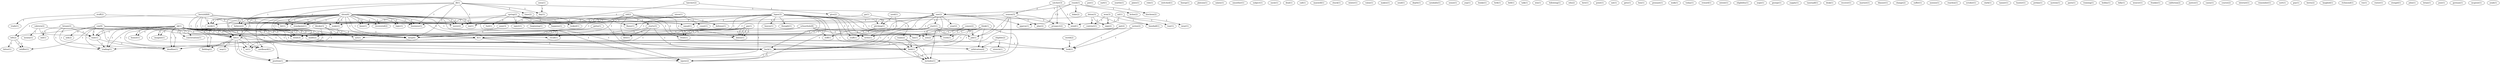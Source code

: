 digraph G {
  spring [ label="spring(2)" ];
  inject [ label="inject(1)" ];
  beginning [ label="beginning(1)" ];
  happens [ label="happens(1)" ];
  fuel [ label="fuel(1)" ];
  flame [ label="flame(1)" ];
  squad [ label="squad(1)" ];
  make [ label="make(2)" ];
  back [ label="back(1)" ];
  looked [ label="looked(1)" ];
  injury [ label="injury(2)" ];
  stuff [ label="stuff(2)" ];
  trade [ label="trade(1)" ];
  bit [ label="bit(1)" ];
  catcher [ label="catcher(3)" ];
  season [ label="season(3)" ];
  prospect [ label="prospect(2)" ];
  mind [ label="mind(1)" ];
  put [ label="put(1)" ];
  earl [ label="earl(1)" ];
  gotta [ label="gotta(1)" ];
  keep [ label="keep(6)" ];
  seattle [ label="seattle(1)" ];
  plate [ label="plate(1)" ];
  role [ label="role(1)" ];
  hatcher [ label="hatcher(2)" ];
  give [ label="give(2)" ];
  move [ label="move(2)" ];
  mwa [ label="mwa(1)" ];
  day [ label="day(1)" ];
  switched [ label="switched(1)" ];
  lineup [ label="lineup(1)" ];
  platoon [ label="platoon(1)" ];
  salary [ label="salary(1)" ];
  nixon [ label="nixon(1)" ];
  defense [ label="defense(1)" ];
  count [ label="count(1)" ];
  work [ label="work(1)" ];
  act [ label="act(1)" ];
  smoother [ label="smoother(1)" ];
  subject [ label="subject(1)" ];
  snow [ label="snow(1)" ];
  deal [ label="deal(1)" ];
  left [ label="left(1)" ];
  hitter [ label="hitter(1)" ];
  whiffer [ label="whiffer(1)" ];
  call [ label="call(1)" ];
  maxwell [ label="maxwell(1)" ];
  chuck [ label="chuck(1)" ];
  field [ label="field(1)" ];
  position [ label="position(1)" ];
  includes [ label="includes(1)" ];
  winter [ label="winter(1)" ];
  value [ label="value(1)" ];
  go [ label="go(1)" ];
  team [ label="team(2)" ];
  isn [ label="isn(1)" ];
  makes [ label="makes(1)" ];
  send [ label="send(1)" ];
  play [ label="play(2)" ];
  believe [ label="believe(2)" ];
  job [ label="job(1)" ];
  knee [ label="knee(1)" ];
  start [ label="start(1)" ];
  ll [ label="ll(1)" ];
  depth [ label="depth(1)" ];
  caraballo [ label="caraballo(1)" ];
  sense [ label="sense(1)" ];
  yep [ label="yep(1)" ];
  used [ label="used(1)" ];
  pitching [ label="pitching(1)" ];
  staff [ label="staff(1)" ];
  field [ label="field(1)" ];
  lemke [ label="lemke(1)" ];
  fork [ label="fork(1)" ];
  bell [ label="bell(1)" ];
  cabrera [ label="cabrera(2)" ];
  money [ label="money(1)" ];
  wait [ label="wait(1)" ];
  sid [ label="sid(2)" ];
  starts [ label="starts(3)" ];
  front [ label="front(1)" ];
  bite [ label="bite(1)" ];
  work [ label="work(1)" ];
  doesn [ label="doesn(1)" ];
  doesn [ label="doesn(1)" ];
  talk [ label="talk(1)" ];
  win [ label="win(1)" ];
  following [ label="following(1)" ];
  edu [ label="edu(2)" ];
  hire [ label="hire(1)" ];
  point [ label="point(1)" ];
  er [ label="er(1)" ];
  eat [ label="eat(1)" ];
  bream [ label="bream(2)" ];
  mil [ label="mil(1)" ];
  trading [ label="trading(1)" ];
  deadline [ label="deadline(1)" ];
  comes [ label="comes(2)" ];
  truth [ label="truth(1)" ];
  see [ label="see(2)" ];
  gets [ label="gets(1)" ];
  box [ label="box(1)" ];
  won [ label="won(3)" ];
  contract [ label="contract(1)" ];
  baseball [ label="baseball(1)" ];
  sign [ label="sign(2)" ];
  ok [ label="ok(5)" ];
  imagine [ label="imagine(1)" ];
  humor [ label="humor(1)" ];
  hit [ label="hit(2)" ];
  conversation [ label="conversation(1)" ];
  fielding [ label="fielding(2)" ];
  made [ label="made(2)" ];
  hit [ label="hit(1)" ];
  went [ label="went(3)" ];
  ok [ label="ok(1)" ];
  roush [ label="roush(1)" ];
  bchm [ label="bchm(2)" ];
  one [ label="one(2)" ];
  approx [ label="approx(1)" ];
  biochem [ label="biochem(2)" ];
  duke [ label="duke(2)" ];
  pennant [ label="pennant(1)" ];
  walk [ label="walk(1)" ];
  deion [ label="deion(3)" ];
  dl [ label="dl(1)" ];
  time [ label="time(2)" ];
  standpoint [ label="standpoint(1)" ];
  business [ label="business(1)" ];
  today [ label="today(1)" ];
  reward [ label="reward(1)" ];
  eligible [ label="eligible(2)" ];
  stretch [ label="stretch(1)" ];
  arbitration [ label="arbitration(4)" ];
  extent [ label="extent(1)" ];
  eligibility [ label="eligibility(1)" ];
  nope [ label="nope(1)" ];
  start [ label="start(1)" ];
  write [ label="write(1)" ];
  stiff [ label="stiff(1)" ];
  year [ label="year(2)" ];
  way [ label="way(1)" ];
  cardboard [ label="cardboard(1)" ];
  george [ label="george(1)" ];
  supply [ label="supply(1)" ];
  tanstaafl [ label="tanstaafl(1)" ];
  deak [ label="deak(1)" ];
  recover [ label="recover(1)" ];
  think [ label="think(1)" ];
  fan [ label="fan(1)" ];
  recall [ label="recall(1)" ];
  lopez [ label="lopez(3)" ];
  thought [ label="thought(1)" ];
  leaves [ label="leaves(1)" ];
  marxist [ label="marxist(1)" ];
  blauser [ label="blauser(1)" ];
  olson [ label="olson(2)" ];
  recovered [ label="recovered(2)" ];
  logic [ label="logic(1)" ];
  schuerholz [ label="schuerholz(8)" ];
  cox [ label="cox(9)" ];
  ask [ label="ask(2)" ];
  left [ label="left(2)" ];
  change [ label="change(2)" ];
  suffer [ label="suffer(1)" ];
  nooooo [ label="nooooo(1)" ];
  reardon [ label="reardon(1)" ];
  ml [ label="ml(1)" ];
  wear [ label="wear(1)" ];
  tear [ label="tear(1)" ];
  october [ label="october(1)" ];
  gm [ label="gm(1)" ];
  olson [ label="olson(6)" ];
  clark [ label="clark(1)" ];
  gm [ label="gm(1)" ];
  pat [ label="pat(2)" ];
  look [ label="look(1)" ];
  tanner [ label="tanner(1)" ];
  series [ label="series(2)" ];
  hunter [ label="hunter(1)" ];
  jordan [ label="jordan(1)" ];
  system [ label="system(1)" ];
  paris [ label="paris(1)" ];
  training [ label="training(1)" ];
  bobby [ label="bobby(1)" ];
  klesko [ label="klesko(3)" ];
  billy [ label="billy(1)" ];
  weaver [ label="weaver(1)" ];
  frankie [ label="frankie(1)" ];
  california [ label="california(2)" ];
  justice [ label="justice(1)" ];
  berryhill [ label="berryhill(8)" ];
  casey [ label="casey(1)" ];
  course [ label="course(2)" ];
  internet [ label="internet(1)" ];
  remember [ label="remember(1)" ];
  sort [ label="sort(1)" ];
  guy [ label="guy(1)" ];
  berry [ label="berry(2)" ];
  laughed [ label="laughed(1)" ];
  world [ label="world(2)" ];
  richmond [ label="richmond(1)" ];
  try [ label="try(1)" ];
  roster [ label="roster(1)" ];
  stengel [ label="stengel(1)" ];
  john [ label="john(1)" ];
  june [ label="june(3)" ];
  brian [ label="brian(1)" ];
  jose [ label="jose(1)" ];
  gorman [ label="gorman(1)" ];
  mcgraw [ label="mcgraw(1)" ];
  yeah [ label="yeah(1)" ];
  spring -> inject [ label="1" ];
  spring -> beginning [ label="1" ];
  spring -> happens [ label="1" ];
  spring -> fuel [ label="1" ];
  spring -> flame [ label="1" ];
  spring -> squad [ label="1" ];
  spring -> make [ label="1" ];
  spring -> back [ label="1" ];
  spring -> looked [ label="1" ];
  spring -> injury [ label="1" ];
  stuff -> trade [ label="1" ];
  stuff -> bit [ label="1" ];
  catcher -> season [ label="2" ];
  catcher -> prospect [ label="2" ];
  catcher -> mind [ label="1" ];
  gotta -> keep [ label="1" ];
  hatcher -> give [ label="1" ];
  hatcher -> move [ label="1" ];
  mwa -> day [ label="1" ];
  nixon -> defense [ label="1" ];
  nixon -> count [ label="1" ];
  nixon -> move [ label="1" ];
  nixon -> keep [ label="1" ];
  work -> act [ label="1" ];
  left -> hitter [ label="1" ];
  left -> whiffer [ label="1" ];
  field -> position [ label="1" ];
  field -> includes [ label="1" ];
  go -> team [ label="1" ];
  go -> isn [ label="1" ];
  season -> play [ label="1" ];
  season -> prospect [ label="1" ];
  season -> believe [ label="1" ];
  season -> job [ label="1" ];
  season -> back [ label="1" ];
  season -> knee [ label="1" ];
  season -> injury [ label="1" ];
  start -> job [ label="1" ];
  start -> ll [ label="1" ];
  start -> back [ label="1" ];
  used -> pitching [ label="1" ];
  used -> staff [ label="1" ];
  team -> field [ label="1" ];
  team -> includes [ label="1" ];
  cabrera -> money [ label="1" ];
  cabrera -> wait [ label="1" ];
  cabrera -> keep [ label="1" ];
  sid -> starts [ label="1" ];
  sid -> act [ label="1" ];
  sid -> front [ label="1" ];
  sid -> bite [ label="1" ];
  sid -> work [ label="1" ];
  sid -> doesn [ label="2" ];
  sid -> doesn [ label="2" ];
  sid -> keep [ label="1" ];
  give -> pitching [ label="1" ];
  starts -> bite [ label="1" ];
  starts -> ll [ label="1" ];
  starts -> back [ label="1" ];
  starts -> er [ label="1" ];
  bream -> mil [ label="1" ];
  bream -> wait [ label="1" ];
  bream -> trading [ label="1" ];
  bream -> ll [ label="1" ];
  bream -> deadline [ label="1" ];
  bream -> keep [ label="1" ];
  comes -> truth [ label="1" ];
  comes -> field [ label="1" ];
  comes -> includes [ label="1" ];
  comes -> see [ label="1" ];
  won -> contract [ label="1" ];
  won -> baseball [ label="1" ];
  won -> sign [ label="2" ];
  ok -> imagine [ label="1" ];
  ok -> humor [ label="1" ];
  ok -> hit [ label="1" ];
  ok -> conversation [ label="1" ];
  ok -> fielding [ label="1" ];
  ok -> wait [ label="1" ];
  ok -> made [ label="2" ];
  ok -> trading [ label="1" ];
  ok -> ll [ label="1" ];
  ok -> hit [ label="1" ];
  ok -> back [ label="1" ];
  ok -> er [ label="1" ];
  ok -> went [ label="1" ];
  ok -> deadline [ label="1" ];
  ok -> keep [ label="1" ];
  ok -> imagine [ label="1" ];
  ok -> humor [ label="1" ];
  ok -> hit [ label="1" ];
  ok -> conversation [ label="1" ];
  ok -> fielding [ label="1" ];
  ok -> wait [ label="1" ];
  ok -> made [ label="2" ];
  ok -> trading [ label="1" ];
  ok -> ll [ label="1" ];
  ok -> hit [ label="1" ];
  ok -> back [ label="1" ];
  ok -> er [ label="1" ];
  ok -> went [ label="1" ];
  ok -> deadline [ label="1" ];
  ok -> keep [ label="1" ];
  roush -> bchm [ label="1" ];
  roush -> one [ label="1" ];
  roush -> approx [ label="1" ];
  roush -> biochem [ label="1" ];
  roush -> duke [ label="1" ];
  deion -> contract [ label="1" ];
  deion -> baseball [ label="1" ];
  deion -> move [ label="1" ];
  deion -> sign [ label="2" ];
  dl -> day [ label="1" ];
  dl -> one [ label="1" ];
  dl -> time [ label="1" ];
  dl -> standpoint [ label="1" ];
  dl -> isn [ label="1" ];
  dl -> make [ label="1" ];
  dl -> business [ label="1" ];
  dl -> keep [ label="1" ];
  eligible -> stretch [ label="1" ];
  eligible -> arbitration [ label="1" ];
  one -> start [ label="1" ];
  one -> approx [ label="1" ];
  one -> job [ label="1" ];
  one -> mind [ label="1" ];
  one -> write [ label="1" ];
  one -> stiff [ label="1" ];
  one -> back [ label="1" ];
  one -> went [ label="1" ];
  one -> year [ label="1" ];
  one -> keep [ label="1" ];
  hit -> way [ label="1" ];
  hit -> fielding [ label="1" ];
  hit -> cardboard [ label="1" ];
  hit -> position [ label="1" ];
  hit -> field [ label="1" ];
  start -> job [ label="1" ];
  start -> ll [ label="1" ];
  start -> back [ label="1" ];
  time -> isn [ label="1" ];
  time -> looked [ label="1" ];
  think -> fan [ label="1" ];
  think -> recall [ label="1" ];
  think -> truth [ label="1" ];
  think -> arbitration [ label="1" ];
  think -> field [ label="1" ];
  think -> includes [ label="1" ];
  think -> see [ label="1" ];
  lopez -> fan [ label="1" ];
  lopez -> thought [ label="1" ];
  lopez -> pitching [ label="1" ];
  lopez -> leaves [ label="1" ];
  lopez -> believe [ label="1" ];
  lopez -> standpoint [ label="2" ];
  lopez -> staff [ label="1" ];
  lopez -> flame [ label="1" ];
  lopez -> truth [ label="1" ];
  lopez -> isn [ label="2" ];
  lopez -> write [ label="1" ];
  lopez -> squad [ label="1" ];
  lopez -> hit [ label="1" ];
  lopez -> make [ label="3" ];
  lopez -> back [ label="1" ];
  lopez -> position [ label="1" ];
  lopez -> field [ label="2" ];
  lopez -> business [ label="2" ];
  lopez -> includes [ label="1" ];
  lopez -> injury [ label="1" ];
  lopez -> see [ label="1" ];
  lopez -> keep [ label="3" ];
  olson -> believe [ label="1" ];
  olson -> recovered [ label="1" ];
  olson -> recall [ label="1" ];
  olson -> standpoint [ label="1" ];
  olson -> logic [ label="1" ];
  olson -> isn [ label="2" ];
  olson -> cardboard [ label="1" ];
  olson -> bit [ label="1" ];
  olson -> hit [ label="1" ];
  olson -> make [ label="1" ];
  olson -> work [ label="1" ];
  olson -> knee [ label="1" ];
  olson -> business [ label="1" ];
  olson -> went [ label="1" ];
  olson -> injury [ label="1" ];
  olson -> move [ label="1" ];
  olson -> keep [ label="1" ];
  schuerholz -> ll [ label="1" ];
  schuerholz -> write [ label="1" ];
  schuerholz -> stiff [ label="1" ];
  schuerholz -> went [ label="1" ];
  schuerholz -> see [ label="1" ];
  schuerholz -> keep [ label="1" ];
  cox -> ask [ label="1" ];
  cox -> wait [ label="1" ];
  cox -> made [ label="1" ];
  cox -> trading [ label="1" ];
  cox -> ll [ label="2" ];
  cox -> went [ label="3" ];
  cox -> left [ label="1" ];
  cox -> deadline [ label="1" ];
  cox -> whiffer [ label="1" ];
  cox -> keep [ label="1" ];
  wait -> trading [ label="1" ];
  wait -> deadline [ label="1" ];
  pitching -> staff [ label="1" ];
  ml -> wear [ label="1" ];
  ml -> mind [ label="1" ];
  ml -> tear [ label="1" ];
  gm -> front [ label="1" ];
  gm -> doesn [ label="1" ];
  gm -> went [ label="1" ];
  gm -> doesn [ label="1" ];
  gm -> keep [ label="1" ];
  olson -> believe [ label="1" ];
  olson -> recovered [ label="1" ];
  olson -> recall [ label="1" ];
  olson -> standpoint [ label="1" ];
  olson -> logic [ label="1" ];
  olson -> isn [ label="2" ];
  olson -> cardboard [ label="1" ];
  olson -> bit [ label="1" ];
  olson -> hit [ label="1" ];
  olson -> make [ label="1" ];
  olson -> work [ label="1" ];
  olson -> knee [ label="1" ];
  olson -> business [ label="1" ];
  olson -> went [ label="1" ];
  olson -> injury [ label="1" ];
  olson -> move [ label="1" ];
  olson -> keep [ label="1" ];
  believe -> hit [ label="1" ];
  believe -> position [ label="1" ];
  believe -> field [ label="1" ];
  gm -> front [ label="1" ];
  gm -> doesn [ label="1" ];
  gm -> went [ label="1" ];
  gm -> doesn [ label="1" ];
  gm -> keep [ label="1" ];
  pat -> made [ label="1" ];
  pat -> write [ label="1" ];
  pat -> look [ label="1" ];
  series -> made [ label="1" ];
  series -> look [ label="1" ];
  made -> look [ label="1" ];
  klesko -> trading [ label="1" ];
  klesko -> ll [ label="1" ];
  klesko -> deadline [ label="1" ];
  klesko -> keep [ label="2" ];
  ll -> arbitration [ label="1" ];
  ll -> back [ label="1" ];
  ll -> er [ label="1" ];
  ll -> look [ label="1" ];
  ll -> deadline [ label="1" ];
  berryhill -> hit [ label="1" ];
  berryhill -> make [ label="1" ];
  berryhill -> work [ label="1" ];
  berryhill -> business [ label="1" ];
  berryhill -> went [ label="1" ];
  berryhill -> left [ label="1" ];
  berryhill -> move [ label="1" ];
  berryhill -> keep [ label="1" ];
  hit -> position [ label="1" ];
  hit -> field [ label="1" ];
  make -> keep [ label="1" ];
  back -> injury [ label="2" ];
  field -> includes [ label="1" ];
  world -> look [ label="1" ];
  left -> whiffer [ label="1" ];
  june -> keep [ label="1" ];
}
